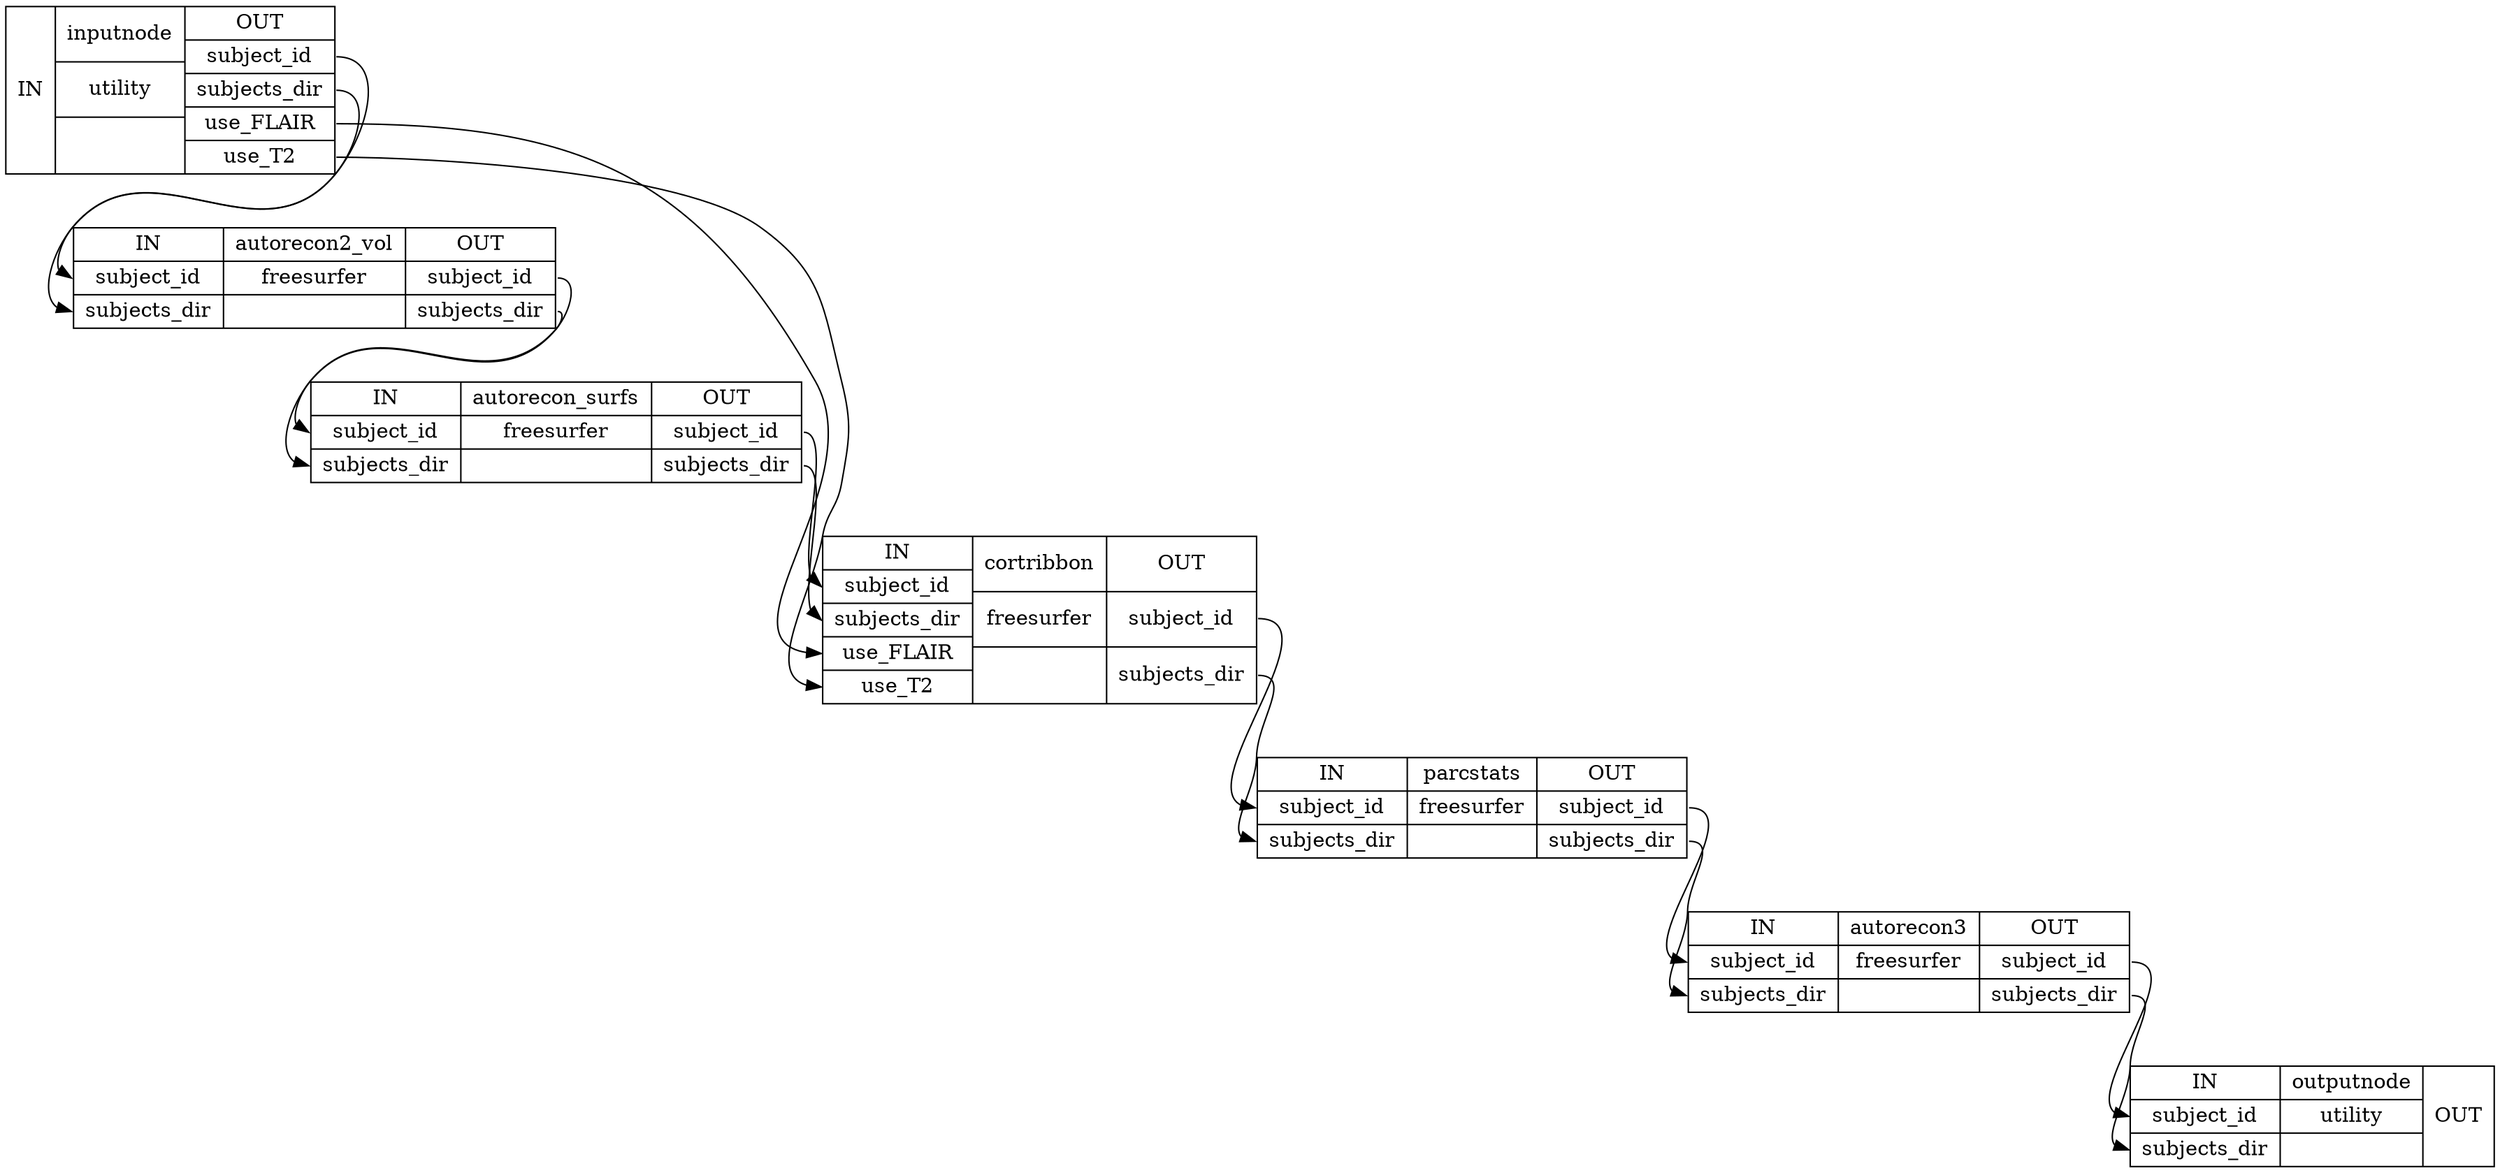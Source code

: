 digraph structs {
node [shape=record];
autorecon_resume_wfinputnode [label="{IN}|{ inputnode | utility |  }|{OUT|<outsubjectid> subject_id|<outsubjectsdir> subjects_dir|<outuseFLAIR> use_FLAIR|<outuseT2> use_T2}"];
autorecon_resume_wfautorecon2_vol [label="{IN|<insubjectid> subject_id|<insubjectsdir> subjects_dir}|{ autorecon2_vol | freesurfer |  }|{OUT|<outsubjectid> subject_id|<outsubjectsdir> subjects_dir}"];
autorecon_resume_wfautorecon_surfs [label="{IN|<insubjectid> subject_id|<insubjectsdir> subjects_dir}|{ autorecon_surfs | freesurfer |  }|{OUT|<outsubjectid> subject_id|<outsubjectsdir> subjects_dir}"];
autorecon_resume_wfcortribbon [label="{IN|<insubjectid> subject_id|<insubjectsdir> subjects_dir|<inuseFLAIR> use_FLAIR|<inuseT2> use_T2}|{ cortribbon | freesurfer |  }|{OUT|<outsubjectid> subject_id|<outsubjectsdir> subjects_dir}"];
autorecon_resume_wfparcstats [label="{IN|<insubjectid> subject_id|<insubjectsdir> subjects_dir}|{ parcstats | freesurfer |  }|{OUT|<outsubjectid> subject_id|<outsubjectsdir> subjects_dir}"];
autorecon_resume_wfautorecon3 [label="{IN|<insubjectid> subject_id|<insubjectsdir> subjects_dir}|{ autorecon3 | freesurfer |  }|{OUT|<outsubjectid> subject_id|<outsubjectsdir> subjects_dir}"];
autorecon_resume_wfoutputnode [label="{IN|<insubjectid> subject_id|<insubjectsdir> subjects_dir}|{ outputnode | utility |  }|{OUT}"];
autorecon_resume_wfautorecon2_vol:outsubjectid:e -> autorecon_resume_wfautorecon_surfs:insubjectid:w;
autorecon_resume_wfautorecon2_vol:outsubjectsdir:e -> autorecon_resume_wfautorecon_surfs:insubjectsdir:w;
autorecon_resume_wfautorecon3:outsubjectid:e -> autorecon_resume_wfoutputnode:insubjectid:w;
autorecon_resume_wfautorecon3:outsubjectsdir:e -> autorecon_resume_wfoutputnode:insubjectsdir:w;
autorecon_resume_wfautorecon_surfs:outsubjectid:e -> autorecon_resume_wfcortribbon:insubjectid:w;
autorecon_resume_wfautorecon_surfs:outsubjectsdir:e -> autorecon_resume_wfcortribbon:insubjectsdir:w;
autorecon_resume_wfcortribbon:outsubjectid:e -> autorecon_resume_wfparcstats:insubjectid:w;
autorecon_resume_wfcortribbon:outsubjectsdir:e -> autorecon_resume_wfparcstats:insubjectsdir:w;
autorecon_resume_wfinputnode:outsubjectid:e -> autorecon_resume_wfautorecon2_vol:insubjectid:w;
autorecon_resume_wfinputnode:outsubjectsdir:e -> autorecon_resume_wfautorecon2_vol:insubjectsdir:w;
autorecon_resume_wfinputnode:outuseFLAIR:e -> autorecon_resume_wfcortribbon:inuseFLAIR:w;
autorecon_resume_wfinputnode:outuseT2:e -> autorecon_resume_wfcortribbon:inuseT2:w;
autorecon_resume_wfparcstats:outsubjectid:e -> autorecon_resume_wfautorecon3:insubjectid:w;
autorecon_resume_wfparcstats:outsubjectsdir:e -> autorecon_resume_wfautorecon3:insubjectsdir:w;
}